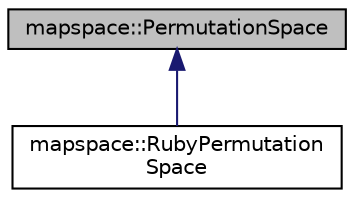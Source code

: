 digraph "mapspace::PermutationSpace"
{
 // LATEX_PDF_SIZE
  edge [fontname="Helvetica",fontsize="10",labelfontname="Helvetica",labelfontsize="10"];
  node [fontname="Helvetica",fontsize="10",shape=record];
  Node1 [label="mapspace::PermutationSpace",height=0.2,width=0.4,color="black", fillcolor="grey75", style="filled", fontcolor="black",tooltip=" "];
  Node1 -> Node2 [dir="back",color="midnightblue",fontsize="10",style="solid",fontname="Helvetica"];
  Node2 [label="mapspace::RubyPermutation\lSpace",height=0.2,width=0.4,color="black", fillcolor="white", style="filled",URL="$classmapspace_1_1RubyPermutationSpace.html",tooltip=" "];
}
